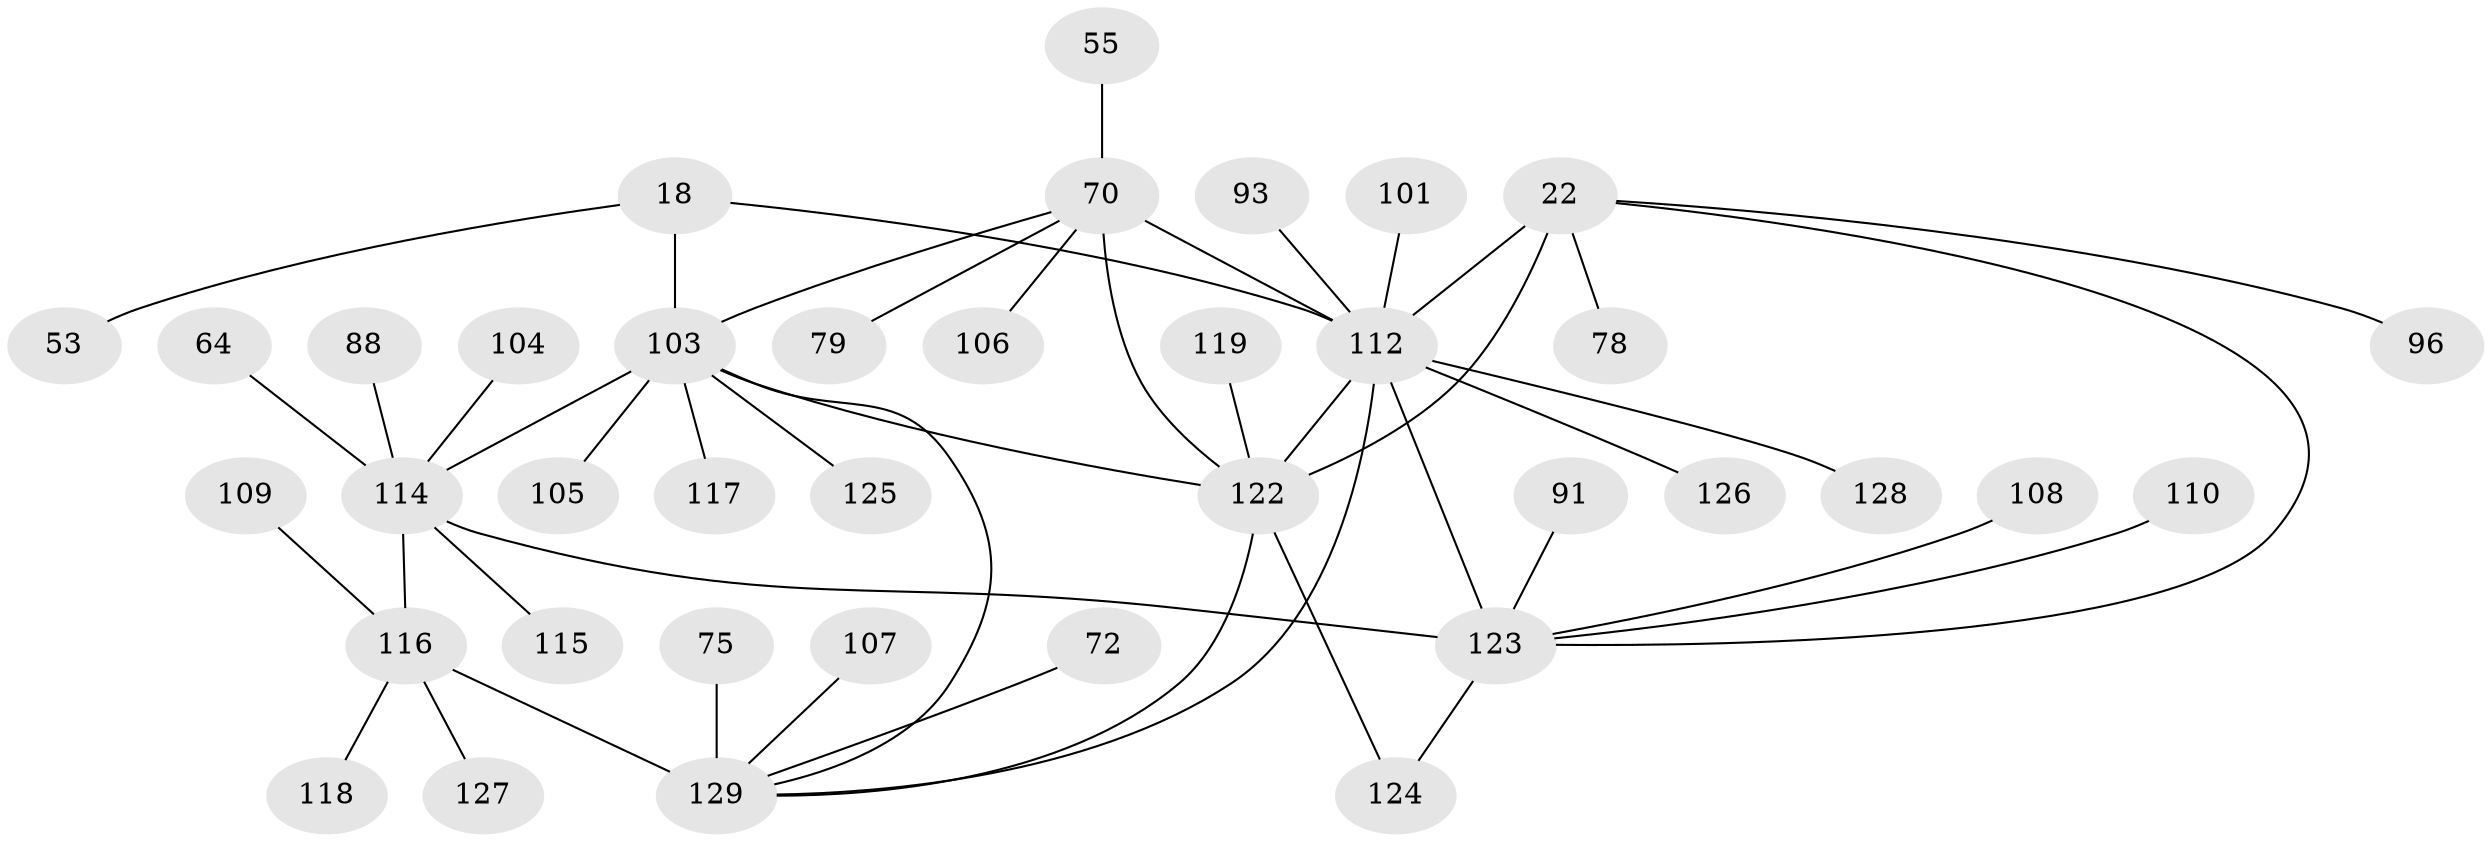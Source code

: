 // original degree distribution, {8: 0.06201550387596899, 6: 0.046511627906976744, 11: 0.031007751937984496, 14: 0.007751937984496124, 9: 0.046511627906976744, 10: 0.015503875968992248, 7: 0.015503875968992248, 12: 0.007751937984496124, 1: 0.5581395348837209, 3: 0.06201550387596899, 2: 0.13178294573643412, 4: 0.015503875968992248}
// Generated by graph-tools (version 1.1) at 2025/58/03/04/25 21:58:48]
// undirected, 38 vertices, 47 edges
graph export_dot {
graph [start="1"]
  node [color=gray90,style=filled];
  18 [super="+13"];
  22 [super="+20"];
  53;
  55;
  64;
  70 [super="+4+39+41+52"];
  72;
  75;
  78;
  79;
  88;
  91;
  93 [super="+71"];
  96;
  101;
  103 [super="+90"];
  104;
  105;
  106;
  107;
  108;
  109 [super="+77"];
  110;
  112 [super="+89+97+92+36+40+38+50+58"];
  114 [super="+111+30+42+44+45+46+57+63"];
  115;
  116 [super="+102+10+49"];
  117 [super="+99"];
  118;
  119;
  122 [super="+100+113"];
  123 [super="+120+85"];
  124;
  125 [super="+83"];
  126;
  127 [super="+121"];
  128;
  129 [super="+12+60"];
  18 -- 53;
  18 -- 112;
  18 -- 103 [weight=8];
  22 -- 78;
  22 -- 96;
  22 -- 112;
  22 -- 122 [weight=8];
  22 -- 123;
  55 -- 70;
  64 -- 114;
  70 -- 106;
  70 -- 79;
  70 -- 112 [weight=9];
  70 -- 122;
  70 -- 103;
  72 -- 129;
  75 -- 129;
  88 -- 114;
  91 -- 123;
  93 -- 112;
  101 -- 112;
  103 -- 129 [weight=3];
  103 -- 105;
  103 -- 114 [weight=3];
  103 -- 117;
  103 -- 122;
  103 -- 125;
  104 -- 114;
  107 -- 129;
  108 -- 123;
  109 -- 116;
  110 -- 123;
  112 -- 128;
  112 -- 126;
  112 -- 129 [weight=2];
  112 -- 122 [weight=3];
  112 -- 123 [weight=3];
  114 -- 115;
  114 -- 116;
  114 -- 123 [weight=8];
  116 -- 129 [weight=8];
  116 -- 127;
  116 -- 118;
  119 -- 122;
  122 -- 129;
  122 -- 124;
  123 -- 124;
}
